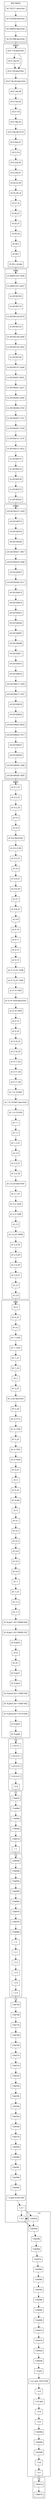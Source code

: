 digraph {
  fontname="sans-serif";
  concentrate=true;
  node[shape="box",fontname="sans-serif"];
  subgraph cluster_1_0 {
    label="1.0";
    v1_0_0_rc2_1[label="1.0.0-rc2-1",href="https://skyrising.github.io/mc-versions/version/1.0.0-rc2-1.json"];
    v1_0_0_rc1[label="1.0.0-rc1",href="https://skyrising.github.io/mc-versions/version/1.0.0-rc1.json"];
    v1_0_0_rc2_2[label="1.0.0-rc2-2",href="https://skyrising.github.io/mc-versions/version/1.0.0-rc2-2.json"];
    v1_0_0_rc2_3[label="1.0.0-rc2-3",href="https://skyrising.github.io/mc-versions/version/1.0.0-rc2-3.json"];
    v1_0_0[label="1.0.0",href="https://skyrising.github.io/mc-versions/version/1.0.0.json"];
  }
  subgraph cluster_beta {
    label="beta";
    b1_9_pre6[label="b1.9-pre6",href="https://skyrising.github.io/mc-versions/version/b1.9-pre6.json"];
    b1_0[label="b1.0",href="https://skyrising.github.io/mc-versions/version/b1.0.json"];
    b1_0_01[label="b1.0_01",href="https://skyrising.github.io/mc-versions/version/b1.0_01.json"];
    b1_1_1245[label="b1.1-1245",href="https://skyrising.github.io/mc-versions/version/b1.1-1245.json"];
    b1_0_2[label="b1.0.2",href="https://skyrising.github.io/mc-versions/version/b1.0.2.json"];
    b1_1_1255[label="b1.1-1255",href="https://skyrising.github.io/mc-versions/version/b1.1-1255.json"];
    b1_1_01[label="b1.1_01",href="https://skyrising.github.io/mc-versions/version/b1.1_01.json"];
    b1_1_02[label="b1.1_02",href="https://skyrising.github.io/mc-versions/version/b1.1_02.json"];
    b1_2[label="b1.2",href="https://skyrising.github.io/mc-versions/version/b1.2.json"];
    b1_2_01[label="b1.2_01",href="https://skyrising.github.io/mc-versions/version/b1.2_01.json"];
    b1_2_02_launcher[label="b1.2_02-launcher",href="https://skyrising.github.io/mc-versions/version/b1.2_02-launcher.json"];
    b1_3_1713[label="b1.3-1713",href="https://skyrising.github.io/mc-versions/version/b1.3-1713.json"];
    b1_2_02[label="b1.2_02",href="https://skyrising.github.io/mc-versions/version/b1.2_02.json"];
    b1_3_1750[label="b1.3-1750",href="https://skyrising.github.io/mc-versions/version/b1.3-1750.json"];
    b1_3_01[label="b1.3_01",href="https://skyrising.github.io/mc-versions/version/b1.3_01.json"];
    b1_4_1507[label="b1.4-1507",href="https://skyrising.github.io/mc-versions/version/b1.4-1507.json"];
    b1_4_1634[label="b1.4-1634",href="https://skyrising.github.io/mc-versions/version/b1.4-1634.json"];
    b1_4_01[label="b1.4_01",href="https://skyrising.github.io/mc-versions/version/b1.4_01.json"];
    b1_5[label="b1.5",href="https://skyrising.github.io/mc-versions/version/b1.5.json"];
    b1_5_01[label="b1.5_01",href="https://skyrising.github.io/mc-versions/version/b1.5_01.json"];
    b1_6_tb3[label="b1.6-tb3",href="https://skyrising.github.io/mc-versions/version/b1.6-tb3.json"];
    b1_6_1[label="b1.6.1",href="https://skyrising.github.io/mc-versions/version/b1.6.1.json"];
    b1_6[label="b1.6",href="https://skyrising.github.io/mc-versions/version/b1.6.json"];
    b1_6_2[label="b1.6.2",href="https://skyrising.github.io/mc-versions/version/b1.6.2.json"];
    b1_6_3[label="b1.6.3",href="https://skyrising.github.io/mc-versions/version/b1.6.3.json"];
    b1_6_4[label="b1.6.4",href="https://skyrising.github.io/mc-versions/version/b1.6.4.json"];
    b1_6_5[label="b1.6.5",href="https://skyrising.github.io/mc-versions/version/b1.6.5.json"];
    b1_6_6[label="b1.6.6",href="https://skyrising.github.io/mc-versions/version/b1.6.6.json"];
    b1_7[label="b1.7",href="https://skyrising.github.io/mc-versions/version/b1.7.json"];
    b1_7_01[label="b1.7_01",href="https://skyrising.github.io/mc-versions/version/b1.7_01.json"];
    b1_7_3[label="b1.7.3",href="https://skyrising.github.io/mc-versions/version/b1.7.3.json"];
    b1_7_2[label="b1.7.2",href="https://skyrising.github.io/mc-versions/version/b1.7.2.json"];
    b1_8_pre1_201109081459[label="b1.8-pre1-201109081459",href="https://skyrising.github.io/mc-versions/version/b1.8-pre1-201109081459.json"];
    b1_8_1[label="b1.8.1",href="https://skyrising.github.io/mc-versions/version/b1.8.1.json"];
    b1_8[label="b1.8",href="https://skyrising.github.io/mc-versions/version/b1.8.json"];
    b1_8_pre1_201109091357[label="b1.8-pre1-201109091357",href="https://skyrising.github.io/mc-versions/version/b1.8-pre1-201109091357.json"];
    b1_8_pre2[label="b1.8-pre2",href="https://skyrising.github.io/mc-versions/version/b1.8-pre2.json"];
    b1_9_pre1[label="b1.9-pre1",href="https://skyrising.github.io/mc-versions/version/b1.9-pre1.json"];
    b1_9_pre2[label="b1.9-pre2",href="https://skyrising.github.io/mc-versions/version/b1.9-pre2.json"];
    b1_9_pre3_201110061350[label="b1.9-pre3-201110061350",href="https://skyrising.github.io/mc-versions/version/b1.9-pre3-201110061350.json"];
    b1_9_pre3_201110061402[label="b1.9-pre3-201110061402",href="https://skyrising.github.io/mc-versions/version/b1.9-pre3-201110061402.json"];
    b1_9_pre4_201110131434[label="b1.9-pre4-201110131434",href="https://skyrising.github.io/mc-versions/version/b1.9-pre4-201110131434.json"];
    b1_9_pre5[label="b1.9-pre5",href="https://skyrising.github.io/mc-versions/version/b1.9-pre5.json"];
  }
  subgraph cluster_1_1 {
    label="1.1";
    v11w47a[label="11w47a",href="https://skyrising.github.io/mc-versions/version/11w47a.json"];
    v11w48a[label="11w48a",href="https://skyrising.github.io/mc-versions/version/11w48a.json"];
    v11w49a[label="11w49a",href="https://skyrising.github.io/mc-versions/version/11w49a.json"];
    v11w50a[label="11w50a",href="https://skyrising.github.io/mc-versions/version/11w50a.json"];
    v12w01a[label="12w01a",href="https://skyrising.github.io/mc-versions/version/12w01a.json"];
    v1_1[label="1.1",href="https://skyrising.github.io/mc-versions/version/1.1.json"];
  }
  subgraph cluster_1_2 {
    label="1.2";
    v12w03a[label="12w03a",href="https://skyrising.github.io/mc-versions/version/12w03a.json"];
    v1_2_1[label="1.2.1",href="https://skyrising.github.io/mc-versions/version/1.2.1.json"];
    v1_2[label="1.2",href="https://skyrising.github.io/mc-versions/version/1.2.json"];
    v1_2_2[label="1.2.2",href="https://skyrising.github.io/mc-versions/version/1.2.2.json"];
    v1_2_3[label="1.2.3",href="https://skyrising.github.io/mc-versions/version/1.2.3.json"];
    v1_2_4[label="1.2.4",href="https://skyrising.github.io/mc-versions/version/1.2.4.json"];
    v1_2_5[label="1.2.5",href="https://skyrising.github.io/mc-versions/version/1.2.5.json"];
    v12w04a[label="12w04a",href="https://skyrising.github.io/mc-versions/version/12w04a.json"];
    v12w05a[label="12w05a",href="https://skyrising.github.io/mc-versions/version/12w05a.json"];
    v12w05b[label="12w05b",href="https://skyrising.github.io/mc-versions/version/12w05b.json"];
    v12w06a[label="12w06a",href="https://skyrising.github.io/mc-versions/version/12w06a.json"];
    v12w07a[label="12w07a",href="https://skyrising.github.io/mc-versions/version/12w07a.json"];
    v12w07b[label="12w07b",href="https://skyrising.github.io/mc-versions/version/12w07b.json"];
    v12w08a[label="12w08a",href="https://skyrising.github.io/mc-versions/version/12w08a.json"];
  }
  subgraph cluster_1_3 {
    label="1.3";
    v12w15a[label="12w15a",href="https://skyrising.github.io/mc-versions/version/12w15a.json"];
    v1_3_1[label="1.3.1",href="https://skyrising.github.io/mc-versions/version/1.3.1.json"];
    v1_3_pre_07261249[label="1.3-pre-07261249",href="https://skyrising.github.io/mc-versions/version/1.3-pre-07261249.json"];
    v1_3_2[label="1.3.2",href="https://skyrising.github.io/mc-versions/version/1.3.2.json"];
    v12w16a[label="12w16a",href="https://skyrising.github.io/mc-versions/version/12w16a.json"];
    v12w17a[label="12w17a",href="https://skyrising.github.io/mc-versions/version/12w17a.json"];
    v12w18a[label="12w18a",href="https://skyrising.github.io/mc-versions/version/12w18a.json"];
    v12w19a[label="12w19a",href="https://skyrising.github.io/mc-versions/version/12w19a.json"];
    v12w21a[label="12w21a",href="https://skyrising.github.io/mc-versions/version/12w21a.json"];
    v12w21b[label="12w21b",href="https://skyrising.github.io/mc-versions/version/12w21b.json"];
    v12w22a[label="12w22a",href="https://skyrising.github.io/mc-versions/version/12w22a.json"];
    v12w23a[label="12w23a",href="https://skyrising.github.io/mc-versions/version/12w23a.json"];
    v12w23b[label="12w23b",href="https://skyrising.github.io/mc-versions/version/12w23b.json"];
    v12w24a[label="12w24a",href="https://skyrising.github.io/mc-versions/version/12w24a.json"];
    v12w25a[label="12w25a",href="https://skyrising.github.io/mc-versions/version/12w25a.json"];
    v12w26a[label="12w26a",href="https://skyrising.github.io/mc-versions/version/12w26a.json"];
    v12w27a[label="12w27a",href="https://skyrising.github.io/mc-versions/version/12w27a.json"];
    v12w30a[label="12w30a",href="https://skyrising.github.io/mc-versions/version/12w30a.json"];
    v12w30b[label="12w30b",href="https://skyrising.github.io/mc-versions/version/12w30b.json"];
    v12w30c[label="12w30c",href="https://skyrising.github.io/mc-versions/version/12w30c.json"];
    v12w30d[label="12w30d",href="https://skyrising.github.io/mc-versions/version/12w30d.json"];
    v12w30e[label="12w30e",href="https://skyrising.github.io/mc-versions/version/12w30e.json"];
  }
  subgraph cluster_1_4 {
    label="1.4";
    v12w32a[label="12w32a",href="https://skyrising.github.io/mc-versions/version/12w32a.json"];
    v12w34a[label="12w34a",href="https://skyrising.github.io/mc-versions/version/12w34a.json"];
    v1_4_1_pre_10231538[label="1.4.1-pre-10231538",href="https://skyrising.github.io/mc-versions/version/1.4.1-pre-10231538.json"];
    v1_4_pre[label="1.4-pre",href="https://skyrising.github.io/mc-versions/version/1.4-pre.json"];
    v1_4_2[label="1.4.2",href="https://skyrising.github.io/mc-versions/version/1.4.2.json"];
    v1_4_3_pre[label="1.4.3-pre",href="https://skyrising.github.io/mc-versions/version/1.4.3-pre.json"];
    v1_4_4[label="1.4.4",href="https://skyrising.github.io/mc-versions/version/1.4.4.json"];
    v1_4_5[label="1.4.5",href="https://skyrising.github.io/mc-versions/version/1.4.5.json"];
    v12w49a[label="12w49a",href="https://skyrising.github.io/mc-versions/version/12w49a.json"];
    v1_4_7[label="1.4.7",href="https://skyrising.github.io/mc-versions/version/1.4.7.json"];
    v1_4_6[label="1.4.6",href="https://skyrising.github.io/mc-versions/version/1.4.6.json"];
    v12w34b[label="12w34b",href="https://skyrising.github.io/mc-versions/version/12w34b.json"];
    v12w36a[label="12w36a",href="https://skyrising.github.io/mc-versions/version/12w36a.json"];
    v12w37a[label="12w37a",href="https://skyrising.github.io/mc-versions/version/12w37a.json"];
    v12w38a[label="12w38a",href="https://skyrising.github.io/mc-versions/version/12w38a.json"];
    v12w38b[label="12w38b",href="https://skyrising.github.io/mc-versions/version/12w38b.json"];
    v12w39a[label="12w39a",href="https://skyrising.github.io/mc-versions/version/12w39a.json"];
    v12w39b[label="12w39b",href="https://skyrising.github.io/mc-versions/version/12w39b.json"];
    v12w40a[label="12w40a",href="https://skyrising.github.io/mc-versions/version/12w40a.json"];
    v12w40b[label="12w40b",href="https://skyrising.github.io/mc-versions/version/12w40b.json"];
    v12w41a[label="12w41a",href="https://skyrising.github.io/mc-versions/version/12w41a.json"];
    v12w41b[label="12w41b",href="https://skyrising.github.io/mc-versions/version/12w41b.json"];
    v12w42a[label="12w42a",href="https://skyrising.github.io/mc-versions/version/12w42a.json"];
    v12w42b[label="12w42b",href="https://skyrising.github.io/mc-versions/version/12w42b.json"];
    v12w50a[label="12w50a",href="https://skyrising.github.io/mc-versions/version/12w50a.json"];
    v12w50b[label="12w50b",href="https://skyrising.github.io/mc-versions/version/12w50b.json"];
  }
  subgraph cluster_1_5 {
    label="1.5";
    v13w01a[label="13w01a",href="https://skyrising.github.io/mc-versions/version/13w01a.json"];
    v13w01b[label="13w01b",href="https://skyrising.github.io/mc-versions/version/13w01b.json"];
  }
  subgraph cluster_alpha {
    label="alpha";
    a1_0_11[label="a1.0.11",href="https://skyrising.github.io/mc-versions/version/a1.0.11.json"];
    a1_0_10[label="a1.0.10",href="https://skyrising.github.io/mc-versions/version/a1.0.10.json"];
    a1_0_12[label="a1.0.12",href="https://skyrising.github.io/mc-versions/version/a1.0.12.json"];
    a1_0_13[label="a1.0.13",href="https://skyrising.github.io/mc-versions/version/a1.0.13.json"];
    a1_0_13_01_1038[label="a1.0.13_01-1038",href="https://skyrising.github.io/mc-versions/version/a1.0.13_01-1038.json"];
    a1_0_13_01_1444[label="a1.0.13_01-1444",href="https://skyrising.github.io/mc-versions/version/a1.0.13_01-1444.json"];
    a1_0_14_1603[label="a1.0.14-1603",href="https://skyrising.github.io/mc-versions/version/a1.0.14-1603.json"];
    a1_0_14_1659_launcher[label="a1.0.14-1659-launcher",href="https://skyrising.github.io/mc-versions/version/a1.0.14-1659-launcher.json"];
    a1_0_15[label="a1.0.15",href="https://skyrising.github.io/mc-versions/version/a1.0.15.json"];
    a1_0_14_1659[label="a1.0.14-1659",href="https://skyrising.github.io/mc-versions/version/a1.0.14-1659.json"];
    a1_0_16[label="a1.0.16",href="https://skyrising.github.io/mc-versions/version/a1.0.16.json"];
    a1_0_16_01[label="a1.0.16_01",href="https://skyrising.github.io/mc-versions/version/a1.0.16_01.json"];
    a1_0_16_02[label="a1.0.16_02",href="https://skyrising.github.io/mc-versions/version/a1.0.16_02.json"];
    a1_0_17_02[label="a1.0.17_02",href="https://skyrising.github.io/mc-versions/version/a1.0.17_02.json"];
    a1_0_17_03[label="a1.0.17_03",href="https://skyrising.github.io/mc-versions/version/a1.0.17_03.json"];
    a1_0_17_04[label="a1.0.17_04",href="https://skyrising.github.io/mc-versions/version/a1.0.17_04.json"];
    a1_1_0_101847[label="a1.1.0-101847",href="https://skyrising.github.io/mc-versions/version/a1.1.0-101847.json"];
    a1_0_2_01[label="a1.0.2_01",href="https://skyrising.github.io/mc-versions/version/a1.0.2_01.json"];
    a1_0_1_01[label="a1.0.1_01",href="https://skyrising.github.io/mc-versions/version/a1.0.1_01.json"];
    a1_0_2_02[label="a1.0.2_02",href="https://skyrising.github.io/mc-versions/version/a1.0.2_02.json"];
    a1_0_3[label="a1.0.3",href="https://skyrising.github.io/mc-versions/version/a1.0.3.json"];
    a1_0_4[label="a1.0.4",href="https://skyrising.github.io/mc-versions/version/a1.0.4.json"];
    a1_0_4_launcher[label="a1.0.4-launcher",href="https://skyrising.github.io/mc-versions/version/a1.0.4-launcher.json"];
    a1_0_5_2149[label="a1.0.5-2149",href="https://skyrising.github.io/mc-versions/version/a1.0.5-2149.json"];
    a1_0_5_01[label="a1.0.5_01",href="https://skyrising.github.io/mc-versions/version/a1.0.5_01.json"];
    a1_0_6[label="a1.0.6",href="https://skyrising.github.io/mc-versions/version/a1.0.6.json"];
    a1_0_6_01[label="a1.0.6_01",href="https://skyrising.github.io/mc-versions/version/a1.0.6_01.json"];
    a1_0_6_03[label="a1.0.6_03",href="https://skyrising.github.io/mc-versions/version/a1.0.6_03.json"];
    a1_0_7[label="a1.0.7",href="https://skyrising.github.io/mc-versions/version/a1.0.7.json"];
    a1_0_8_01[label="a1.0.8_01",href="https://skyrising.github.io/mc-versions/version/a1.0.8_01.json"];
    a1_0_9[label="a1.0.9",href="https://skyrising.github.io/mc-versions/version/a1.0.9.json"];
    a1_1_0_101847_launcher[label="a1.1.0-101847-launcher",href="https://skyrising.github.io/mc-versions/version/a1.1.0-101847-launcher.json"];
    a1_1_0_131933[label="a1.1.0-131933",href="https://skyrising.github.io/mc-versions/version/a1.1.0-131933.json"];
    a1_1_1[label="a1.1.1",href="https://skyrising.github.io/mc-versions/version/a1.1.1.json"];
    a1_1_2[label="a1.1.2",href="https://skyrising.github.io/mc-versions/version/a1.1.2.json"];
    a1_1_2_01[label="a1.1.2_01",href="https://skyrising.github.io/mc-versions/version/a1.1.2_01.json"];
    a1_2_0[label="a1.2.0",href="https://skyrising.github.io/mc-versions/version/a1.2.0.json"];
    a1_2_0_01[label="a1.2.0_01",href="https://skyrising.github.io/mc-versions/version/a1.2.0_01.json"];
    a1_2_0_02[label="a1.2.0_02",href="https://skyrising.github.io/mc-versions/version/a1.2.0_02.json"];
    a1_2_0_02_launcher[label="a1.2.0_02-launcher",href="https://skyrising.github.io/mc-versions/version/a1.2.0_02-launcher.json"];
    a1_2_1_01[label="a1.2.1_01",href="https://skyrising.github.io/mc-versions/version/a1.2.1_01.json"];
    a1_2_2_1624[label="a1.2.2-1624",href="https://skyrising.github.io/mc-versions/version/a1.2.2-1624.json"];
    a1_2_2_1938[label="a1.2.2-1938",href="https://skyrising.github.io/mc-versions/version/a1.2.2-1938.json"];
    a1_2_3[label="a1.2.3",href="https://skyrising.github.io/mc-versions/version/a1.2.3.json"];
    a1_2_3_01_0958[label="a1.2.3_01-0958",href="https://skyrising.github.io/mc-versions/version/a1.2.3_01-0958.json"];
    a1_2_3_02[label="a1.2.3_02",href="https://skyrising.github.io/mc-versions/version/a1.2.3_02.json"];
    a1_2_3_04[label="a1.2.3_04",href="https://skyrising.github.io/mc-versions/version/a1.2.3_04.json"];
    a1_2_3_05[label="a1.2.3_05",href="https://skyrising.github.io/mc-versions/version/a1.2.3_05.json"];
    a1_2_4_01[label="a1.2.4_01",href="https://skyrising.github.io/mc-versions/version/a1.2.4_01.json"];
    a1_2_5[label="a1.2.5",href="https://skyrising.github.io/mc-versions/version/a1.2.5.json"];
    a1_2_6[label="a1.2.6",href="https://skyrising.github.io/mc-versions/version/a1.2.6.json"];
  }
  subgraph cluster_infdev {
    label="infdev";
    inf_20100630_1835[label="inf-20100630-1835",href="https://skyrising.github.io/mc-versions/version/inf-20100630-1835.json"];
    inf_20100227_1433[label="inf-20100227-1433",href="https://skyrising.github.io/mc-versions/version/inf-20100227-1433.json"];
    inf_20100313[label="inf-20100313",href="https://skyrising.github.io/mc-versions/version/inf-20100313.json"];
    inf_20100316[label="inf-20100316",href="https://skyrising.github.io/mc-versions/version/inf-20100316.json"];
    inf_20100320[label="inf-20100320",href="https://skyrising.github.io/mc-versions/version/inf-20100320.json"];
    inf_20100321_1857[label="inf-20100321-1857",href="https://skyrising.github.io/mc-versions/version/inf-20100321-1857.json"];
    inf_20100325_1640[label="inf-20100325-1640",href="https://skyrising.github.io/mc-versions/version/inf-20100325-1640.json"];
    inf_20100327[label="inf-20100327",href="https://skyrising.github.io/mc-versions/version/inf-20100327.json"];
    inf_20100330_1611[label="inf-20100330-1611",href="https://skyrising.github.io/mc-versions/version/inf-20100330-1611.json"];
    inf_20100413[label="inf-20100413",href="https://skyrising.github.io/mc-versions/version/inf-20100413.json"];
    inf_20100414[label="inf-20100414",href="https://skyrising.github.io/mc-versions/version/inf-20100414.json"];
    inf_20100415[label="inf-20100415",href="https://skyrising.github.io/mc-versions/version/inf-20100415.json"];
    inf_20100420[label="inf-20100420",href="https://skyrising.github.io/mc-versions/version/inf-20100420.json"];
    inf_20100607[label="inf-20100607",href="https://skyrising.github.io/mc-versions/version/inf-20100607.json"];
    inf_20100608[label="inf-20100608",href="https://skyrising.github.io/mc-versions/version/inf-20100608.json"];
    inf_20100611[label="inf-20100611",href="https://skyrising.github.io/mc-versions/version/inf-20100611.json"];
    inf_20100615[label="inf-20100615",href="https://skyrising.github.io/mc-versions/version/inf-20100615.json"];
    inf_20100616[label="inf-20100616",href="https://skyrising.github.io/mc-versions/version/inf-20100616.json"];
    inf_20100617_1205[label="inf-20100617-1205",href="https://skyrising.github.io/mc-versions/version/inf-20100617-1205.json"];
    inf_20100617_1531[label="inf-20100617-1531",href="https://skyrising.github.io/mc-versions/version/inf-20100617-1531.json"];
    inf_20100618[label="inf-20100618",href="https://skyrising.github.io/mc-versions/version/inf-20100618.json"];
    inf_20100624[label="inf-20100624",href="https://skyrising.github.io/mc-versions/version/inf-20100624.json"];
    inf_20100625_0922[label="inf-20100625-0922",href="https://skyrising.github.io/mc-versions/version/inf-20100625-0922.json"];
    inf_20100625_1917[label="inf-20100625-1917",href="https://skyrising.github.io/mc-versions/version/inf-20100625-1917.json"];
    inf_20100627[label="inf-20100627",href="https://skyrising.github.io/mc-versions/version/inf-20100627.json"];
    inf_20100629[label="inf-20100629",href="https://skyrising.github.io/mc-versions/version/inf-20100629.json"];
    inf_20100630_1340[label="inf-20100630-1340",href="https://skyrising.github.io/mc-versions/version/inf-20100630-1340.json"];
  }
  subgraph cluster_classic {
    label="classic";
    c0_0_12a_03[label="c0.0.12a_03",href="https://skyrising.github.io/mc-versions/version/c0.0.12a_03.json"];
    c0_0_11a_launcher[label="c0.0.11a-launcher",href="https://skyrising.github.io/mc-versions/version/c0.0.11a-launcher.json"];
    c0_0_13a_launcher[label="c0.0.13a-launcher",href="https://skyrising.github.io/mc-versions/version/c0.0.13a-launcher.json"];
    c0_0_13a_03_launcher[label="c0.0.13a_03-launcher",href="https://skyrising.github.io/mc-versions/version/c0.0.13a_03-launcher.json"];
    c0_0_14a_08[label="c0.0.14a_08",href="https://skyrising.github.io/mc-versions/version/c0.0.14a_08.json"];
    c0_0_16a_02[label="c0.0.16a_02",href="https://skyrising.github.io/mc-versions/version/c0.0.16a_02.json"];
    c0_0_17a[label="c0.0.17a",href="https://skyrising.github.io/mc-versions/version/c0.0.17a.json"];
    c0_0_18a_02[label="c0.0.18a_02",href="https://skyrising.github.io/mc-versions/version/c0.0.18a_02.json"];
    c0_0_19a_06_0137[label="c0.0.19a_06-0137",href="https://skyrising.github.io/mc-versions/version/c0.0.19a_06-0137.json"];
    c0_0_20a_01[label="c0.0.20a_01",href="https://skyrising.github.io/mc-versions/version/c0.0.20a_01.json"];
    c0_0_21a[label="c0.0.21a",href="https://skyrising.github.io/mc-versions/version/c0.0.21a.json"];
    c0_0_22a_05[label="c0.0.22a_05",href="https://skyrising.github.io/mc-versions/version/c0.0.22a_05.json"];
    c0_0_23a_01[label="c0.0.23a_01",href="https://skyrising.github.io/mc-versions/version/c0.0.23a_01.json"];
    c0_24_st_03[label="c0.24_st_03",href="https://skyrising.github.io/mc-versions/version/c0.24_st_03.json"];
    c0_25_05_st[label="c0.25_05_st",href="https://skyrising.github.io/mc-versions/version/c0.25_05_st.json"];
    c0_27_st[label="c0.27_st",href="https://skyrising.github.io/mc-versions/version/c0.27_st.json"];
    c0_28_01[label="c0.28_01",href="https://skyrising.github.io/mc-versions/version/c0.28_01.json"];
    c0_29_01[label="c0.29_01",href="https://skyrising.github.io/mc-versions/version/c0.29_01.json"];
    c0_29_02[label="c0.29_02",href="https://skyrising.github.io/mc-versions/version/c0.29_02.json"];
    c0_30_s[label="c0.30-s",href="https://skyrising.github.io/mc-versions/version/c0.30-s.json"];
    c0_30_c_renew[label="c0.30-c-renew",href="https://skyrising.github.io/mc-versions/version/c0.30-c-renew.json"];
    c0_30_c[label="c0.30-c",href="https://skyrising.github.io/mc-versions/version/c0.30-c.json"];
  }
  subgraph cluster_pre_classic {
    label="pre-classic";
    rd_161348_launcher[label="rd-161348-launcher",href="https://skyrising.github.io/mc-versions/version/rd-161348-launcher.json"];
    rd_132328_launcher[label="rd-132328-launcher",href="https://skyrising.github.io/mc-versions/version/rd-132328-launcher.json"];
    rd_132211_launcher[label="rd-132211-launcher",href="https://skyrising.github.io/mc-versions/version/rd-132211-launcher.json"];
    rd_160052_launcher[label="rd-160052-launcher",href="https://skyrising.github.io/mc-versions/version/rd-160052-launcher.json"];
  }
  subgraph cluster_indev {
    label="indev";
    in_20091223_1459[label="in-20091223-1459",href="https://skyrising.github.io/mc-versions/version/in-20091223-1459.json"];
    in_20091231_2257[label="in-20091231-2257",href="https://skyrising.github.io/mc-versions/version/in-20091231-2257.json"];
    in_20100105[label="in-20100105",href="https://skyrising.github.io/mc-versions/version/in-20100105.json"];
    in_20100110[label="in-20100110",href="https://skyrising.github.io/mc-versions/version/in-20100110.json"];
    in_20100124_2310[label="in-20100124-2310",href="https://skyrising.github.io/mc-versions/version/in-20100124-2310.json"];
    in_20100125[label="in-20100125",href="https://skyrising.github.io/mc-versions/version/in-20100125.json"];
    in_20100128_2304[label="in-20100128-2304",href="https://skyrising.github.io/mc-versions/version/in-20100128-2304.json"];
    in_20100129_1452[label="in-20100129-1452",href="https://skyrising.github.io/mc-versions/version/in-20100129-1452.json"];
    in_20100130[label="in-20100130",href="https://skyrising.github.io/mc-versions/version/in-20100130.json"];
    in_20100131_2244[label="in-20100131-2244",href="https://skyrising.github.io/mc-versions/version/in-20100131-2244.json"];
    in_20100201_0025[label="in-20100201-0025",href="https://skyrising.github.io/mc-versions/version/in-20100201-0025.json"];
    in_20100201_2227[label="in-20100201-2227",href="https://skyrising.github.io/mc-versions/version/in-20100201-2227.json"];
    in_20100202_2330[label="in-20100202-2330",href="https://skyrising.github.io/mc-versions/version/in-20100202-2330.json"];
    in_20100206_2103[label="in-20100206-2103",href="https://skyrising.github.io/mc-versions/version/in-20100206-2103.json"];
    in_20100207_1101[label="in-20100207-1101",href="https://skyrising.github.io/mc-versions/version/in-20100207-1101.json"];
    in_20100207_1703[label="in-20100207-1703",href="https://skyrising.github.io/mc-versions/version/in-20100207-1703.json"];
    in_20100212_1210[label="in-20100212-1210",href="https://skyrising.github.io/mc-versions/version/in-20100212-1210.json"];
    in_20100212_1622[label="in-20100212-1622",href="https://skyrising.github.io/mc-versions/version/in-20100212-1622.json"];
    in_20100213[label="in-20100213",href="https://skyrising.github.io/mc-versions/version/in-20100213.json"];
    in_20100214[label="in-20100214",href="https://skyrising.github.io/mc-versions/version/in-20100214.json"];
    in_20100218[label="in-20100218",href="https://skyrising.github.io/mc-versions/version/in-20100218.json"];
    in_20100219[label="in-20100219",href="https://skyrising.github.io/mc-versions/version/in-20100219.json"];
    in_20100223[label="in-20100223",href="https://skyrising.github.io/mc-versions/version/in-20100223.json"];
  }
  v1_0_0_rc1 -> v1_0_0_rc2_1[href="1.0/1.0.0-rc1%231.0.0-rc2-1.match"];
  v1_0_0_rc2_1 -> v1_0_0_rc2_2[href="1.0/1.0.0-rc2-1%231.0.0-rc2-2.match"];
  v1_0_0_rc2_2 -> v1_0_0_rc2_3[href="1.0/1.0.0-rc2-2%231.0.0-rc2-3.match"];
  v1_0_0_rc2_3 -> v1_0_0[href="1.0/1.0.0-rc2-3%231.0.0.match"];
  b1_9_pre6 -> v1_0_0_rc1[href="1.0/b1.9-pre6%231.0.0-rc1.match"];
  v1_0_0 -> v11w47a[href="1.1/1.0.0%2311w47a.match"];
  v11w47a -> v11w48a[href="1.1/11w47a%2311w48a.match"];
  v11w48a -> v11w49a[href="1.1/11w48a%2311w49a.match"];
  v11w49a -> v11w50a[href="1.1/11w49a%2311w50a.match"];
  v11w50a -> v12w01a[href="1.1/11w50a%2312w01a.match"];
  v12w01a -> v1_1[href="1.1/12w01a%231.1.match"];
  v1_1 -> v12w03a[href="1.2/1.1%2312w03a.match"];
  v1_2 -> v1_2_1[href="1.2/1.2%231.2.1.match"];
  v1_2_1 -> v1_2_2[href="1.2/1.2.1%231.2.2.match"];
  v1_2_2 -> v1_2_3[href="1.2/1.2.2%231.2.3.match"];
  v1_2_3 -> v1_2_4[href="1.2/1.2.3%231.2.4.match"];
  v1_2_4 -> v1_2_5[href="1.2/1.2.4%231.2.5.match"];
  v12w03a -> v12w04a[href="1.2/12w03a%2312w04a.match"];
  v12w04a -> v12w05a[href="1.2/12w04a%2312w05a.match"];
  v12w05a -> v12w05b[href="1.2/12w05a%2312w05b.match"];
  v12w05b -> v12w06a[href="1.2/12w05b%2312w06a.match"];
  v12w06a -> v12w07a[href="1.2/12w06a%2312w07a.match"];
  v12w07a -> v12w07b[href="1.2/12w07a%2312w07b.match"];
  v12w07b -> v12w08a[href="1.2/12w07b%2312w08a.match"];
  v12w08a -> v1_2[href="1.2/12w08a%231.2.match"];
  v1_2_5 -> v12w15a[href="1.3/1.2.5%2312w15a.match"];
  v1_3_pre_07261249 -> v1_3_1[href="1.3/1.3-pre-07261249%231.3.1.match"];
  v1_3_1 -> v1_3_2[href="1.3/1.3.1%231.3.2.match"];
  v12w15a -> v12w16a[href="1.3/12w15a%2312w16a.match"];
  v12w16a -> v12w17a[href="1.3/12w16a%2312w17a.match"];
  v12w17a -> v12w18a[href="1.3/12w17a%2312w18a.match"];
  v12w18a -> v12w19a[href="1.3/12w18a%2312w19a.match"];
  v12w19a -> v12w21a[href="1.3/12w19a%2312w21a.match"];
  v12w21a -> v12w21b[href="1.3/12w21a%2312w21b.match"];
  v12w21b -> v12w22a[href="1.3/12w21b%2312w22a.match"];
  v12w22a -> v12w23a[href="1.3/12w22a%2312w23a.match"];
  v12w23a -> v12w23b[href="1.3/12w23a%2312w23b.match"];
  v12w23b -> v12w24a[href="1.3/12w23b%2312w24a.match"];
  v12w24a -> v12w25a[href="1.3/12w24a%2312w25a.match"];
  v12w25a -> v12w26a[href="1.3/12w25a%2312w26a.match"];
  v12w26a -> v12w27a[href="1.3/12w26a%2312w27a.match"];
  v12w27a -> v12w30a[href="1.3/12w27a%2312w30a.match"];
  v12w30a -> v12w30b[href="1.3/12w30a%2312w30b.match"];
  v12w30b -> v12w30c[href="1.3/12w30b%2312w30c.match"];
  v12w30c -> v12w30d[href="1.3/12w30c%2312w30d.match"];
  v12w30d -> v12w30e[href="1.3/12w30d%2312w30e.match"];
  v12w30e -> v1_3_pre_07261249[href="1.3/12w30e%231.3-pre-07261249.match"];
  v12w32a -> v1_3_2[href="1.3/12w32a%231.3.2.match"];
  v1_3_1 -> v12w32a[href="1.4/1.3.1%2312w32a.match"];
  v1_3_2 -> v12w34a[href="1.4/1.3.2%2312w34a.match"];
  v1_4_pre -> v1_4_1_pre_10231538[href="1.4/1.4-pre%231.4.1-pre-10231538.match"];
  v1_4_1_pre_10231538 -> v1_4_2[href="1.4/1.4.1-pre-10231538%231.4.2.match"];
  v1_4_2 -> v1_4_3_pre[href="1.4/1.4.2%231.4.3-pre.match"];
  v1_4_3_pre -> v1_4_4[href="1.4/1.4.3-pre%231.4.4.match"];
  v1_4_4 -> v1_4_5[href="1.4/1.4.4%231.4.5.match"];
  v1_4_5 -> v12w49a[href="1.4/1.4.5%2312w49a.match"];
  v1_4_6 -> v1_4_7[href="1.4/1.4.6%231.4.7.match"];
  v12w32a -> v12w34a[href="1.4/12w32a%2312w34a.match"];
  v12w34a -> v12w34b[href="1.4/12w34a%2312w34b.match"];
  v12w34b -> v12w36a[href="1.4/12w34b%2312w36a.match"];
  v12w36a -> v12w37a[href="1.4/12w36a%2312w37a.match"];
  v12w37a -> v12w38a[href="1.4/12w37a%2312w38a.match"];
  v12w38a -> v12w38b[href="1.4/12w38a%2312w38b.match"];
  v12w38b -> v12w39a[href="1.4/12w38b%2312w39a.match"];
  v12w39a -> v12w39b[href="1.4/12w39a%2312w39b.match"];
  v12w39b -> v12w40a[href="1.4/12w39b%2312w40a.match"];
  v12w40a -> v12w40b[href="1.4/12w40a%2312w40b.match"];
  v12w40b -> v12w41a[href="1.4/12w40b%2312w41a.match"];
  v12w41a -> v12w41b[href="1.4/12w41a%2312w41b.match"];
  v12w41b -> v12w42a[href="1.4/12w41b%2312w42a.match"];
  v12w42a -> v12w42b[href="1.4/12w42a%2312w42b.match"];
  v12w42b -> v1_4_pre[href="1.4/12w42b%231.4-pre.match"];
  v12w49a -> v12w50a[href="1.4/12w49a%2312w50a.match"];
  v12w50a -> v12w50b[href="1.4/12w50a%2312w50b.match"];
  v12w50b -> v1_4_6[href="1.4/12w50b%231.4.6.match"];
  v1_4_7 -> v13w01a[href="1.5/1.4.7%2313w01a.match"];
  v13w01a -> v13w01b[href="1.5/13w01a%2313w01b.match"];
  a1_0_10 -> a1_0_11[href="alpha/a1.0.10%23a1.0.11.match"];
  a1_0_11 -> a1_0_12[href="alpha/a1.0.11%23a1.0.12.match"];
  a1_0_12 -> a1_0_13[href="alpha/a1.0.12%23a1.0.13.match"];
  a1_0_13 -> a1_0_13_01_1038[href="alpha/a1.0.13%23a1.0.13_01-1038.match"];
  a1_0_13_01_1038 -> a1_0_13_01_1444[href="alpha/a1.0.13_01-1038%23a1.0.13_01-1444.match"];
  a1_0_13_01_1444 -> a1_0_14_1603[href="alpha/a1.0.13_01-1444%23a1.0.14-1603.match"];
  a1_0_14_1603 -> a1_0_14_1659_launcher[href="alpha/a1.0.14-1603%23a1.0.14-1659-launcher.match"];
  a1_0_14_1659 -> a1_0_15[href="alpha/a1.0.14-1659%23a1.0.15.match"];
  a1_0_14_1659_launcher -> a1_0_14_1659[href="alpha/a1.0.14-1659-launcher%23a1.0.14-1659.match"];
  a1_0_15 -> a1_0_16[href="alpha/a1.0.15%23a1.0.16.match"];
  a1_0_16 -> a1_0_16_01[href="alpha/a1.0.16%23a1.0.16_01.match"];
  a1_0_16_01 -> a1_0_16_02[href="alpha/a1.0.16_01%23a1.0.16_02.match"];
  a1_0_16_02 -> a1_0_17_02[href="alpha/a1.0.16_02%23a1.0.17_02.match"];
  a1_0_17_02 -> a1_0_17_03[href="alpha/a1.0.17_02%23a1.0.17_03.match"];
  a1_0_17_03 -> a1_0_17_04[href="alpha/a1.0.17_03%23a1.0.17_04.match"];
  a1_0_17_04 -> a1_1_0_101847[href="alpha/a1.0.17_04%23a1.1.0-101847.match"];
  a1_0_1_01 -> a1_0_2_01[href="alpha/a1.0.1_01%23a1.0.2_01.match"];
  a1_0_2_01 -> a1_0_2_02[href="alpha/a1.0.2_01%23a1.0.2_02.match"];
  a1_0_2_02 -> a1_0_3[href="alpha/a1.0.2_02%23a1.0.3.match"];
  a1_0_3 -> a1_0_4[href="alpha/a1.0.3%23a1.0.4.match"];
  a1_0_4 -> a1_0_4_launcher[href="alpha/a1.0.4%23a1.0.4-launcher.match"];
  a1_0_4_launcher -> a1_0_5_2149[href="alpha/a1.0.4-launcher%23a1.0.5-2149.match"];
  a1_0_5_2149 -> a1_0_5_01[href="alpha/a1.0.5-2149%23a1.0.5_01.match"];
  a1_0_5_01 -> a1_0_6[href="alpha/a1.0.5_01%23a1.0.6.match"];
  a1_0_6 -> a1_0_6_01[href="alpha/a1.0.6%23a1.0.6_01.match"];
  a1_0_6_01 -> a1_0_6_03[href="alpha/a1.0.6_01%23a1.0.6_03.match"];
  a1_0_6_03 -> a1_0_7[href="alpha/a1.0.6_03%23a1.0.7.match"];
  a1_0_7 -> a1_0_8_01[href="alpha/a1.0.7%23a1.0.8_01.match"];
  a1_0_8_01 -> a1_0_9[href="alpha/a1.0.8_01%23a1.0.9.match"];
  a1_0_9 -> a1_0_10[href="alpha/a1.0.9%23a1.0.10.match"];
  a1_1_0_101847 -> a1_1_0_101847_launcher[href="alpha/a1.1.0-101847%23a1.1.0-101847-launcher.match"];
  a1_1_0_101847_launcher -> a1_1_0_131933[href="alpha/a1.1.0-101847-launcher%23a1.1.0-131933.match"];
  a1_1_0_131933 -> a1_1_1[href="alpha/a1.1.0-131933%23a1.1.1.match"];
  a1_1_1 -> a1_1_2[href="alpha/a1.1.1%23a1.1.2.match"];
  a1_1_2 -> a1_1_2_01[href="alpha/a1.1.2%23a1.1.2_01.match"];
  a1_1_2_01 -> a1_2_0[href="alpha/a1.1.2_01%23a1.2.0.match"];
  a1_2_0 -> a1_2_0_01[href="alpha/a1.2.0%23a1.2.0_01.match"];
  a1_2_0_01 -> a1_2_0_02[href="alpha/a1.2.0_01%23a1.2.0_02.match"];
  a1_2_0_02 -> a1_2_0_02_launcher[href="alpha/a1.2.0_02%23a1.2.0_02-launcher.match"];
  a1_2_0_02_launcher -> a1_2_1_01[href="alpha/a1.2.0_02-launcher%23a1.2.1_01.match"];
  a1_2_1_01 -> a1_2_2_1624[href="alpha/a1.2.1_01%23a1.2.2-1624.match"];
  a1_2_2_1624 -> a1_2_2_1938[href="alpha/a1.2.2-1624%23a1.2.2-1938.match"];
  a1_2_2_1938 -> a1_2_3[href="alpha/a1.2.2-1938%23a1.2.3.match"];
  a1_2_3 -> a1_2_3_01_0958[href="alpha/a1.2.3%23a1.2.3_01-0958.match"];
  a1_2_3_01_0958 -> a1_2_3_02[href="alpha/a1.2.3_01-0958%23a1.2.3_02.match"];
  a1_2_3_02 -> a1_2_3_04[href="alpha/a1.2.3_02%23a1.2.3_04.match"];
  a1_2_3_04 -> a1_2_3_05[href="alpha/a1.2.3_04%23a1.2.3_05.match"];
  a1_2_3_05 -> a1_2_4_01[href="alpha/a1.2.3_05%23a1.2.4_01.match"];
  a1_2_4_01 -> a1_2_5[href="alpha/a1.2.4_01%23a1.2.5.match"];
  a1_2_5 -> a1_2_6[href="alpha/a1.2.5%23a1.2.6.match"];
  inf_20100630_1835 -> a1_0_1_01[href="alpha/inf-20100630-1835%23a1.0.1_01.match"];
  a1_2_6 -> b1_0[href="beta/a1.2.6%23b1.0.match"];
  b1_0 -> b1_0_01[href="beta/b1.0%23b1.0_01.match"];
  b1_0_2 -> b1_1_1245[href="beta/b1.0.2%23b1.1-1245.match"];
  b1_0_01 -> b1_0_2[href="beta/b1.0_01%23b1.0.2.match"];
  b1_1_1245 -> b1_1_1255[href="beta/b1.1-1245%23b1.1-1255.match"];
  b1_1_1255 -> b1_1_01[href="beta/b1.1-1255%23b1.1_01.match"];
  b1_1_01 -> b1_1_02[href="beta/b1.1_01%23b1.1_02.match"];
  b1_1_02 -> b1_2[href="beta/b1.1_02%23b1.2.match"];
  b1_2 -> b1_2_01[href="beta/b1.2%23b1.2_01.match"];
  b1_2_01 -> b1_2_02_launcher[href="beta/b1.2_01%23b1.2_02-launcher.match"];
  b1_2_02 -> b1_3_1713[href="beta/b1.2_02%23b1.3-1713.match"];
  b1_2_02_launcher -> b1_2_02[href="beta/b1.2_02-launcher%23b1.2_02.match"];
  b1_3_1713 -> b1_3_1750[href="beta/b1.3-1713%23b1.3-1750.match"];
  b1_3_1750 -> b1_3_01[href="beta/b1.3-1750%23b1.3_01.match"];
  b1_3_01 -> b1_4_1507[href="beta/b1.3_01%23b1.4-1507.match"];
  b1_4_1507 -> b1_4_1634[href="beta/b1.4-1507%23b1.4-1634.match"];
  b1_4_1634 -> b1_4_01[href="beta/b1.4-1634%23b1.4_01.match"];
  b1_4_01 -> b1_5[href="beta/b1.4_01%23b1.5.match"];
  b1_5 -> b1_5_01[href="beta/b1.5%23b1.5_01.match"];
  b1_5_01 -> b1_6_tb3[href="beta/b1.5_01%23b1.6-tb3.match"];
  b1_6 -> b1_6_1[href="beta/b1.6%23b1.6.1.match"];
  b1_6_tb3 -> b1_6[href="beta/b1.6-tb3%23b1.6.match"];
  b1_6_1 -> b1_6_2[href="beta/b1.6.1%23b1.6.2.match"];
  b1_6_2 -> b1_6_3[href="beta/b1.6.2%23b1.6.3.match"];
  b1_6_3 -> b1_6_4[href="beta/b1.6.3%23b1.6.4.match"];
  b1_6_4 -> b1_6_5[href="beta/b1.6.4%23b1.6.5.match"];
  b1_6_5 -> b1_6_6[href="beta/b1.6.5%23b1.6.6.match"];
  b1_6_6 -> b1_7[href="beta/b1.6.6%23b1.7.match"];
  b1_7 -> b1_7_01[href="beta/b1.7%23b1.7_01.match"];
  b1_7_2 -> b1_7_3[href="beta/b1.7.2%23b1.7.3.match"];
  b1_7_3 -> b1_8_pre1_201109081459[href="beta/b1.7.3%23b1.8-pre1-201109081459.match"];
  b1_7_01 -> b1_7_2[href="beta/b1.7_01%23b1.7.2.match"];
  b1_8 -> b1_8_1[href="beta/b1.8%23b1.8.1.match"];
  b1_8_pre1_201109081459 -> b1_8_pre1_201109091357[href="beta/b1.8-pre1-201109081459%23b1.8-pre1-201109091357.match"];
  b1_8_pre1_201109091357 -> b1_8_pre2[href="beta/b1.8-pre1-201109091357%23b1.8-pre2.match"];
  b1_8_pre2 -> b1_8[href="beta/b1.8-pre2%23b1.8.match"];
  b1_8_1 -> b1_9_pre1[href="beta/b1.8.1%23b1.9-pre1.match"];
  b1_9_pre1 -> b1_9_pre2[href="beta/b1.9-pre1%23b1.9-pre2.match"];
  b1_9_pre2 -> b1_9_pre3_201110061350[href="beta/b1.9-pre2%23b1.9-pre3-201110061350.match"];
  b1_9_pre3_201110061350 -> b1_9_pre3_201110061402[href="beta/b1.9-pre3-201110061350%23b1.9-pre3-201110061402.match"];
  b1_9_pre3_201110061402 -> b1_9_pre4_201110131434[href="beta/b1.9-pre3-201110061402%23b1.9-pre4-201110131434.match"];
  b1_9_pre4_201110131434 -> b1_9_pre5[href="beta/b1.9-pre4-201110131434%23b1.9-pre5.match"];
  b1_9_pre5 -> b1_9_pre6[href="beta/b1.9-pre5%23b1.9-pre6.match"];
  c0_0_11a_launcher -> c0_0_12a_03[href="classic/c0.0.11a-launcher%23c0.0.12a_03.match"];
  c0_0_11a_launcher -> c0_0_13a_launcher[href="classic/c0.0.11a-launcher%23c0.0.13a-launcher.match"];
  c0_0_12a_03 -> c0_0_13a_launcher[href="classic/c0.0.12a_03%23c0.0.13a-launcher.match"];
  c0_0_13a_launcher -> c0_0_13a_03_launcher[href="classic/c0.0.13a-launcher%23c0.0.13a_03-launcher.match"];
  c0_0_13a_03_launcher -> c0_0_14a_08[href="classic/c0.0.13a_03-launcher%23c0.0.14a_08.match"];
  c0_0_14a_08 -> c0_0_16a_02[href="classic/c0.0.14a_08%23c0.0.16a_02.match"];
  c0_0_16a_02 -> c0_0_17a[href="classic/c0.0.16a_02%23c0.0.17a.match"];
  c0_0_17a -> c0_0_18a_02[href="classic/c0.0.17a%23c0.0.18a_02.match"];
  c0_0_18a_02 -> c0_0_19a_06_0137[href="classic/c0.0.18a_02%23c0.0.19a_06-0137.match"];
  c0_0_19a_06_0137 -> c0_0_20a_01[href="classic/c0.0.19a_06-0137%23c0.0.20a_01.match"];
  c0_0_20a_01 -> c0_0_21a[href="classic/c0.0.20a_01%23c0.0.21a.match"];
  c0_0_21a -> c0_0_22a_05[href="classic/c0.0.21a%23c0.0.22a_05.match"];
  c0_0_22a_05 -> c0_0_23a_01[href="classic/c0.0.22a_05%23c0.0.23a_01.match"];
  c0_0_23a_01 -> c0_24_st_03[href="classic/c0.0.23a_01%23c0.24_st_03.match"];
  c0_24_st_03 -> c0_25_05_st[href="classic/c0.24_st_03%23c0.25_05_st.match"];
  c0_25_05_st -> c0_27_st[href="classic/c0.25_05_st%23c0.27_st.match"];
  c0_27_st -> c0_28_01[href="classic/c0.27_st%23c0.28_01.match"];
  c0_28_01 -> c0_29_01[href="classic/c0.28_01%23c0.29_01.match"];
  c0_29_01 -> c0_29_02[href="classic/c0.29_01%23c0.29_02.match"];
  c0_29_02 -> c0_30_s[href="classic/c0.29_02%23c0.30-s.match"];
  c0_30_c -> c0_30_c_renew[href="classic/c0.30-c%23c0.30-c-renew.match"];
  c0_30_s -> c0_30_c[href="classic/c0.30-s%23c0.30-c.match"];
  rd_161348_launcher -> c0_0_11a_launcher[href="classic/rd-161348-launcher%23c0.0.11a-launcher.match"];
  c0_30_c_renew -> in_20091223_1459[href="indev/c0.30-c-renew%23in-20091223-1459.match"];
  in_20091223_1459 -> in_20091231_2257[href="indev/in-20091223-1459%23in-20091231-2257.match"];
  in_20091231_2257 -> in_20100105[href="indev/in-20091231-2257%23in-20100105.match"];
  in_20100105 -> in_20100110[href="indev/in-20100105%23in-20100110.match"];
  in_20100110 -> in_20100124_2310[href="indev/in-20100110%23in-20100124-2310.match"];
  in_20100124_2310 -> in_20100125[href="indev/in-20100124-2310%23in-20100125.match"];
  in_20100125 -> in_20100128_2304[href="indev/in-20100125%23in-20100128-2304.match"];
  in_20100128_2304 -> in_20100129_1452[href="indev/in-20100128-2304%23in-20100129-1452.match"];
  in_20100129_1452 -> in_20100130[href="indev/in-20100129-1452%23in-20100130.match"];
  in_20100130 -> in_20100131_2244[href="indev/in-20100130%23in-20100131-2244.match"];
  in_20100131_2244 -> in_20100201_0025[href="indev/in-20100131-2244%23in-20100201-0025.match"];
  in_20100201_0025 -> in_20100201_2227[href="indev/in-20100201-0025%23in-20100201-2227.match"];
  in_20100201_2227 -> in_20100202_2330[href="indev/in-20100201-2227%23in-20100202-2330.match"];
  in_20100202_2330 -> in_20100206_2103[href="indev/in-20100202-2330%23in-20100206-2103.match"];
  in_20100206_2103 -> in_20100207_1101[href="indev/in-20100206-2103%23in-20100207-1101.match"];
  in_20100207_1101 -> in_20100207_1703[href="indev/in-20100207-1101%23in-20100207-1703.match"];
  in_20100207_1703 -> in_20100212_1210[href="indev/in-20100207-1703%23in-20100212-1210.match"];
  in_20100212_1210 -> in_20100212_1622[href="indev/in-20100212-1210%23in-20100212-1622.match"];
  in_20100212_1622 -> in_20100213[href="indev/in-20100212-1622%23in-20100213.match"];
  in_20100213 -> in_20100214[href="indev/in-20100213%23in-20100214.match"];
  in_20100214 -> in_20100218[href="indev/in-20100214%23in-20100218.match"];
  in_20100218 -> in_20100219[href="indev/in-20100218%23in-20100219.match"];
  in_20100219 -> in_20100223[href="indev/in-20100219%23in-20100223.match"];
  in_20100223 -> inf_20100227_1433[href="infdev/in-20100223%23inf-20100227-1433.match"];
  inf_20100227_1433 -> inf_20100313[href="infdev/inf-20100227-1433%23inf-20100313.match"];
  inf_20100313 -> inf_20100316[href="infdev/inf-20100313%23inf-20100316.match"];
  inf_20100316 -> inf_20100320[href="infdev/inf-20100316%23inf-20100320.match"];
  inf_20100320 -> inf_20100321_1857[href="infdev/inf-20100320%23inf-20100321-1857.match"];
  inf_20100321_1857 -> inf_20100325_1640[href="infdev/inf-20100321-1857%23inf-20100325-1640.match"];
  inf_20100325_1640 -> inf_20100327[href="infdev/inf-20100325-1640%23inf-20100327.match"];
  inf_20100327 -> inf_20100330_1611[href="infdev/inf-20100327%23inf-20100330-1611.match"];
  inf_20100330_1611 -> inf_20100413[href="infdev/inf-20100330-1611%23inf-20100413.match"];
  inf_20100413 -> inf_20100414[href="infdev/inf-20100413%23inf-20100414.match"];
  inf_20100414 -> inf_20100415[href="infdev/inf-20100414%23inf-20100415.match"];
  inf_20100415 -> inf_20100420[href="infdev/inf-20100415%23inf-20100420.match"];
  inf_20100420 -> inf_20100607[href="infdev/inf-20100420%23inf-20100607.match"];
  inf_20100607 -> inf_20100608[href="infdev/inf-20100607%23inf-20100608.match"];
  inf_20100608 -> inf_20100611[href="infdev/inf-20100608%23inf-20100611.match"];
  inf_20100611 -> inf_20100615[href="infdev/inf-20100611%23inf-20100615.match"];
  inf_20100615 -> inf_20100616[href="infdev/inf-20100615%23inf-20100616.match"];
  inf_20100616 -> inf_20100617_1205[href="infdev/inf-20100616%23inf-20100617-1205.match"];
  inf_20100617_1205 -> inf_20100617_1531[href="infdev/inf-20100617-1205%23inf-20100617-1531.match"];
  inf_20100617_1531 -> inf_20100618[href="infdev/inf-20100617-1531%23inf-20100618.match"];
  inf_20100618 -> inf_20100624[href="infdev/inf-20100618%23inf-20100624.match"];
  inf_20100624 -> inf_20100625_0922[href="infdev/inf-20100624%23inf-20100625-0922.match"];
  inf_20100625_0922 -> inf_20100625_1917[href="infdev/inf-20100625-0922%23inf-20100625-1917.match"];
  inf_20100625_1917 -> inf_20100627[href="infdev/inf-20100625-1917%23inf-20100627.match"];
  inf_20100627 -> inf_20100629[href="infdev/inf-20100627%23inf-20100629.match"];
  inf_20100629 -> inf_20100630_1340[href="infdev/inf-20100629%23inf-20100630-1340.match"];
  inf_20100630_1340 -> inf_20100630_1835[href="infdev/inf-20100630-1340%23inf-20100630-1835.match"];
  rd_132211_launcher -> rd_132328_launcher[href="pre-classic/rd-132211-launcher%23rd-132328-launcher.match"];
  rd_132328_launcher -> rd_160052_launcher[href="pre-classic/rd-132328-launcher%23rd-160052-launcher.match"];
  rd_160052_launcher -> rd_161348_launcher[href="pre-classic/rd-160052-launcher%23rd-161348-launcher.match"];
}
